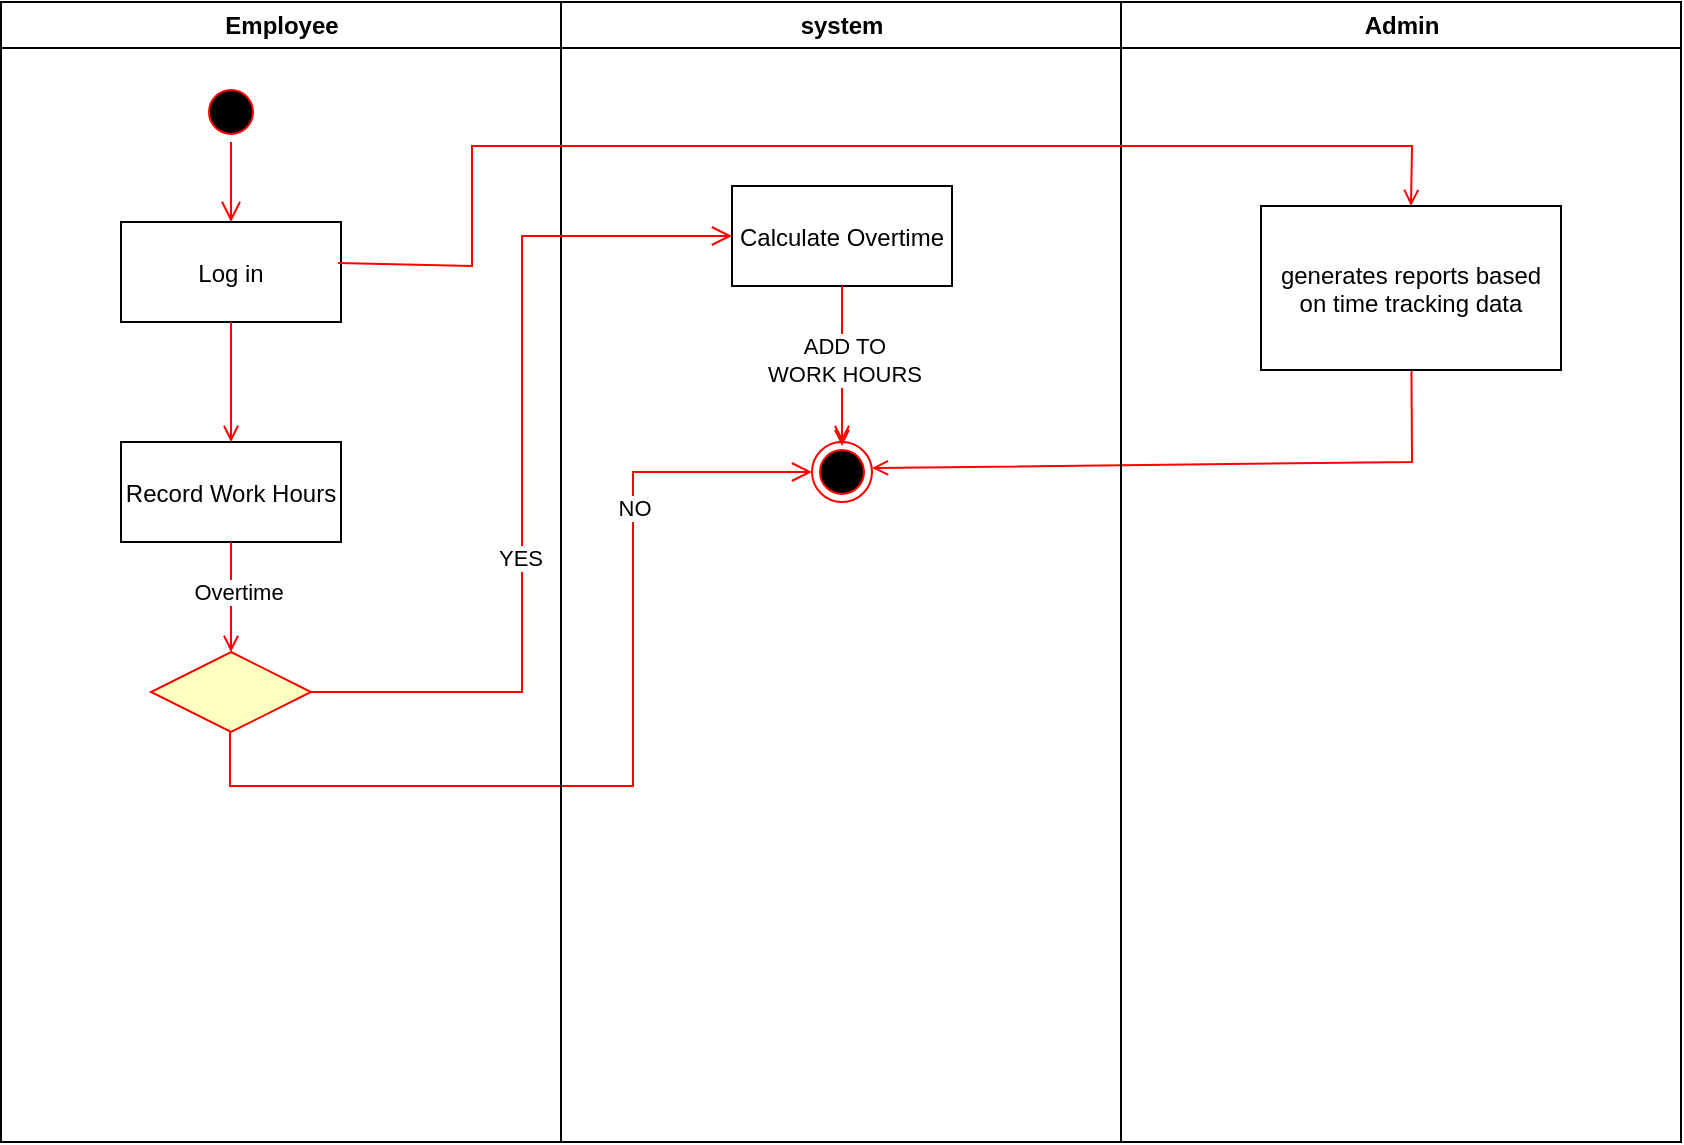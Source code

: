 <mxfile version="22.1.17" type="github">
  <diagram name="Page-1" id="e7e014a7-5840-1c2e-5031-d8a46d1fe8dd">
    <mxGraphModel dx="1501" dy="639" grid="1" gridSize="10" guides="1" tooltips="1" connect="1" arrows="1" fold="1" page="1" pageScale="1" pageWidth="1169" pageHeight="826" background="none" math="0" shadow="0">
      <root>
        <mxCell id="0" />
        <mxCell id="1" parent="0" />
        <mxCell id="2" value="Employee" style="swimlane;whiteSpace=wrap" parent="1" vertex="1">
          <mxGeometry x="164.5" y="128" width="280" height="570" as="geometry" />
        </mxCell>
        <mxCell id="5" value="" style="ellipse;shape=startState;fillColor=#000000;strokeColor=#ff0000;" parent="2" vertex="1">
          <mxGeometry x="100" y="40" width="30" height="30" as="geometry" />
        </mxCell>
        <mxCell id="6" value="" style="edgeStyle=elbowEdgeStyle;elbow=horizontal;verticalAlign=bottom;endArrow=open;endSize=8;strokeColor=#FF0000;endFill=1;rounded=0" parent="2" source="5" target="7" edge="1">
          <mxGeometry x="100" y="40" as="geometry">
            <mxPoint x="115" y="110" as="targetPoint" />
          </mxGeometry>
        </mxCell>
        <mxCell id="7" value="Log in" style="" parent="2" vertex="1">
          <mxGeometry x="60" y="110" width="110" height="50" as="geometry" />
        </mxCell>
        <mxCell id="8" value="Record Work Hours" style="" parent="2" vertex="1">
          <mxGeometry x="60" y="220" width="110" height="50" as="geometry" />
        </mxCell>
        <mxCell id="9" value="" style="endArrow=open;strokeColor=#FF0000;endFill=1;rounded=0" parent="2" source="7" target="8" edge="1">
          <mxGeometry relative="1" as="geometry" />
        </mxCell>
        <mxCell id="11" value="" style="endArrow=open;strokeColor=#FF0000;endFill=1;rounded=0" parent="2" source="8" edge="1">
          <mxGeometry relative="1" as="geometry">
            <mxPoint x="115" y="325" as="targetPoint" />
          </mxGeometry>
        </mxCell>
        <mxCell id="Vd3eby6aWQUDRHSckHKD-44" value="Overtime" style="edgeLabel;html=1;align=center;verticalAlign=middle;resizable=0;points=[];" vertex="1" connectable="0" parent="11">
          <mxGeometry x="-0.091" y="3" relative="1" as="geometry">
            <mxPoint as="offset" />
          </mxGeometry>
        </mxCell>
        <mxCell id="21" value="" style="rhombus;fillColor=#ffffc0;strokeColor=#ff0000;" parent="2" vertex="1">
          <mxGeometry x="75" y="325" width="80" height="40" as="geometry" />
        </mxCell>
        <mxCell id="Vd3eby6aWQUDRHSckHKD-46" value="" style="edgeStyle=orthogonalEdgeStyle;html=1;verticalAlign=bottom;endArrow=open;endSize=8;strokeColor=#ff0000;rounded=0;entryX=0;entryY=0.5;entryDx=0;entryDy=0;" edge="1" parent="2" target="8juJ1OaD0SdV50n-U1K3-48">
          <mxGeometry relative="1" as="geometry">
            <mxPoint x="315.5" y="232" as="targetPoint" />
            <mxPoint x="114.5" y="365" as="sourcePoint" />
            <Array as="points">
              <mxPoint x="115" y="392" />
              <mxPoint x="316" y="392" />
              <mxPoint x="316" y="235" />
            </Array>
          </mxGeometry>
        </mxCell>
        <mxCell id="Vd3eby6aWQUDRHSckHKD-47" value="NO" style="edgeLabel;html=1;align=center;verticalAlign=middle;resizable=0;points=[];" vertex="1" connectable="0" parent="Vd3eby6aWQUDRHSckHKD-46">
          <mxGeometry x="0.549" relative="1" as="geometry">
            <mxPoint as="offset" />
          </mxGeometry>
        </mxCell>
        <mxCell id="3" value="system" style="swimlane;whiteSpace=wrap" parent="1" vertex="1">
          <mxGeometry x="444.5" y="128" width="280" height="570" as="geometry" />
        </mxCell>
        <mxCell id="15" value="Calculate Overtime" style="" parent="3" vertex="1">
          <mxGeometry x="85.5" y="92" width="110" height="50" as="geometry" />
        </mxCell>
        <mxCell id="17" value="" style="endArrow=open;strokeColor=#FF0000;endFill=1;rounded=0" parent="3" source="8juJ1OaD0SdV50n-U1K3-48" edge="1">
          <mxGeometry relative="1" as="geometry">
            <mxPoint x="140.5" y="222" as="targetPoint" />
          </mxGeometry>
        </mxCell>
        <mxCell id="8juJ1OaD0SdV50n-U1K3-48" value="" style="ellipse;html=1;shape=endState;fillColor=#000000;strokeColor=#ff0000;" parent="3" vertex="1">
          <mxGeometry x="125.5" y="220" width="30" height="30" as="geometry" />
        </mxCell>
        <mxCell id="8juJ1OaD0SdV50n-U1K3-49" value="" style="endArrow=open;strokeColor=#FF0000;endFill=1;rounded=0" parent="3" source="15" target="8juJ1OaD0SdV50n-U1K3-48" edge="1">
          <mxGeometry relative="1" as="geometry">
            <mxPoint x="585.5" y="270" as="sourcePoint" />
            <mxPoint x="585" y="350" as="targetPoint" />
          </mxGeometry>
        </mxCell>
        <mxCell id="8juJ1OaD0SdV50n-U1K3-50" value="ADD TO&lt;br&gt;WORK HOURS" style="edgeLabel;html=1;align=center;verticalAlign=middle;resizable=0;points=[];" parent="8juJ1OaD0SdV50n-U1K3-49" vertex="1" connectable="0">
          <mxGeometry x="-0.06" y="1" relative="1" as="geometry">
            <mxPoint as="offset" />
          </mxGeometry>
        </mxCell>
        <mxCell id="39" value="" style="endArrow=open;strokeColor=#FF0000;endFill=1;rounded=0;entryX=1;entryY=0.5;entryDx=0;entryDy=0;" parent="3" edge="1">
          <mxGeometry relative="1" as="geometry">
            <mxPoint x="425.23" y="182" as="sourcePoint" />
            <mxPoint x="155.5" y="233" as="targetPoint" />
            <Array as="points">
              <mxPoint x="425.5" y="230" />
            </Array>
          </mxGeometry>
        </mxCell>
        <mxCell id="4" value="Admin" style="swimlane;whiteSpace=wrap" parent="1" vertex="1">
          <mxGeometry x="724.5" y="128" width="280" height="570" as="geometry" />
        </mxCell>
        <mxCell id="33" value="generates reports based &#xa;on time tracking data" style="" parent="4" vertex="1">
          <mxGeometry x="70" y="102" width="150" height="82" as="geometry" />
        </mxCell>
        <mxCell id="23" value="" style="edgeStyle=elbowEdgeStyle;elbow=horizontal;align=left;verticalAlign=top;endArrow=open;endSize=8;strokeColor=#FF0000;endFill=1;rounded=0;" parent="1" source="21" target="15" edge="1">
          <mxGeometry x="-1" relative="1" as="geometry">
            <mxPoint x="420" y="473" as="targetPoint" />
          </mxGeometry>
        </mxCell>
        <mxCell id="8juJ1OaD0SdV50n-U1K3-43" value="YES" style="edgeLabel;html=1;align=center;verticalAlign=middle;resizable=0;points=[];" parent="23" vertex="1" connectable="0">
          <mxGeometry x="-0.21" y="1" relative="1" as="geometry">
            <mxPoint as="offset" />
          </mxGeometry>
        </mxCell>
        <mxCell id="Vd3eby6aWQUDRHSckHKD-48" value="" style="endArrow=open;strokeColor=#FF0000;endFill=1;rounded=0;exitX=0.987;exitY=0.411;exitDx=0;exitDy=0;exitPerimeter=0;entryX=0.5;entryY=0;entryDx=0;entryDy=0;" edge="1" parent="1" source="7" target="33">
          <mxGeometry relative="1" as="geometry">
            <mxPoint x="340" y="260" as="sourcePoint" />
            <mxPoint x="850" y="220" as="targetPoint" />
            <Array as="points">
              <mxPoint x="400" y="260" />
              <mxPoint x="400" y="200" />
              <mxPoint x="510" y="200" />
              <mxPoint x="870" y="200" />
            </Array>
          </mxGeometry>
        </mxCell>
      </root>
    </mxGraphModel>
  </diagram>
</mxfile>
